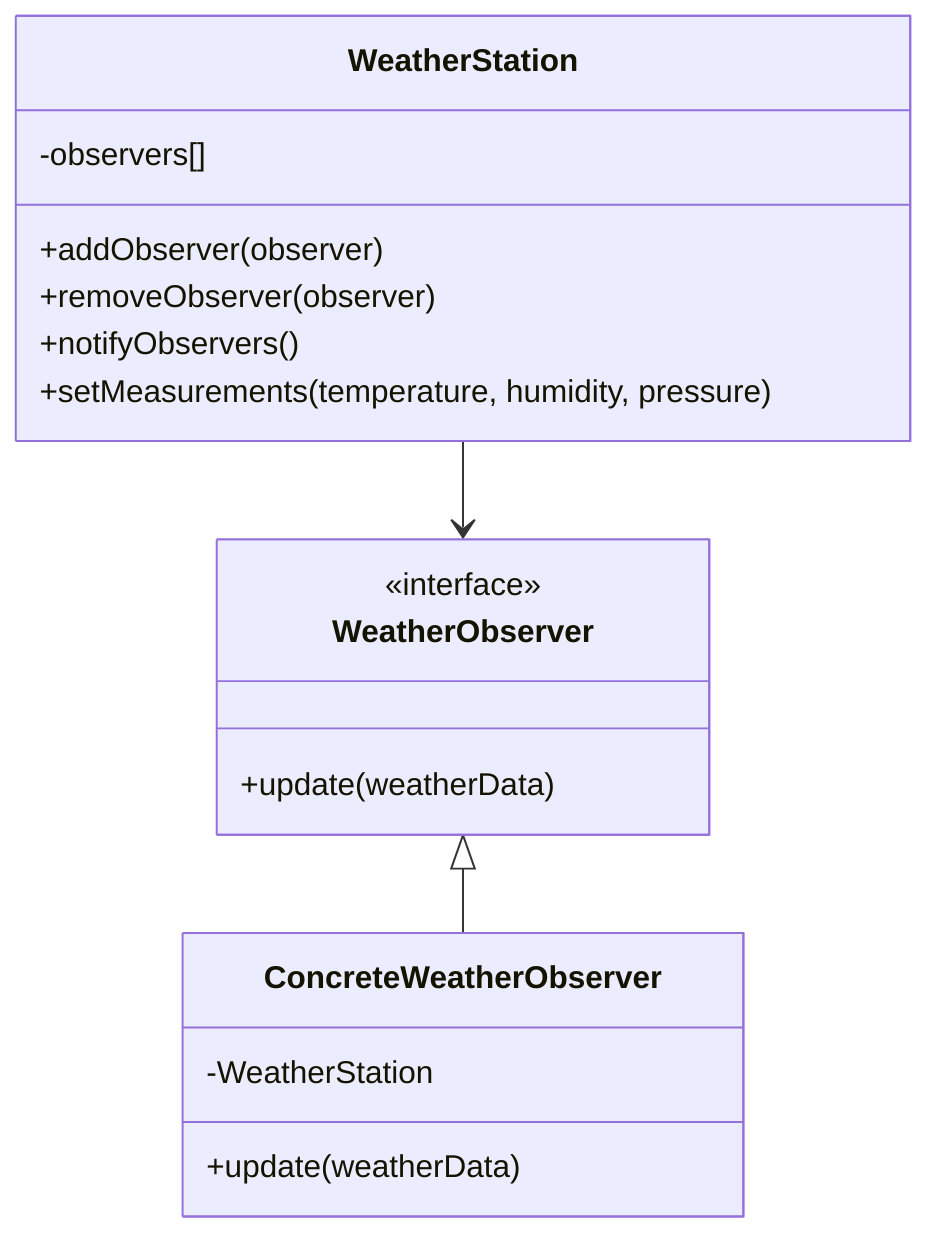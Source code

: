 classDiagram
class WeatherObserver 
<<interface>> WeatherObserver
WeatherObserver : +update(weatherData)

class ConcreteWeatherObserver
WeatherObserver <|-- ConcreteWeatherObserver
ConcreteWeatherObserver : -WeatherStation
ConcreteWeatherObserver : +update(weatherData)

class WeatherStation
WeatherStation --> WeatherObserver
WeatherStation : -observers[] 
WeatherStation : +addObserver(observer)
WeatherStation : +removeObserver(observer)
WeatherStation : +notifyObservers()
WeatherStation : +setMeasurements(temperature, humidity, pressure)